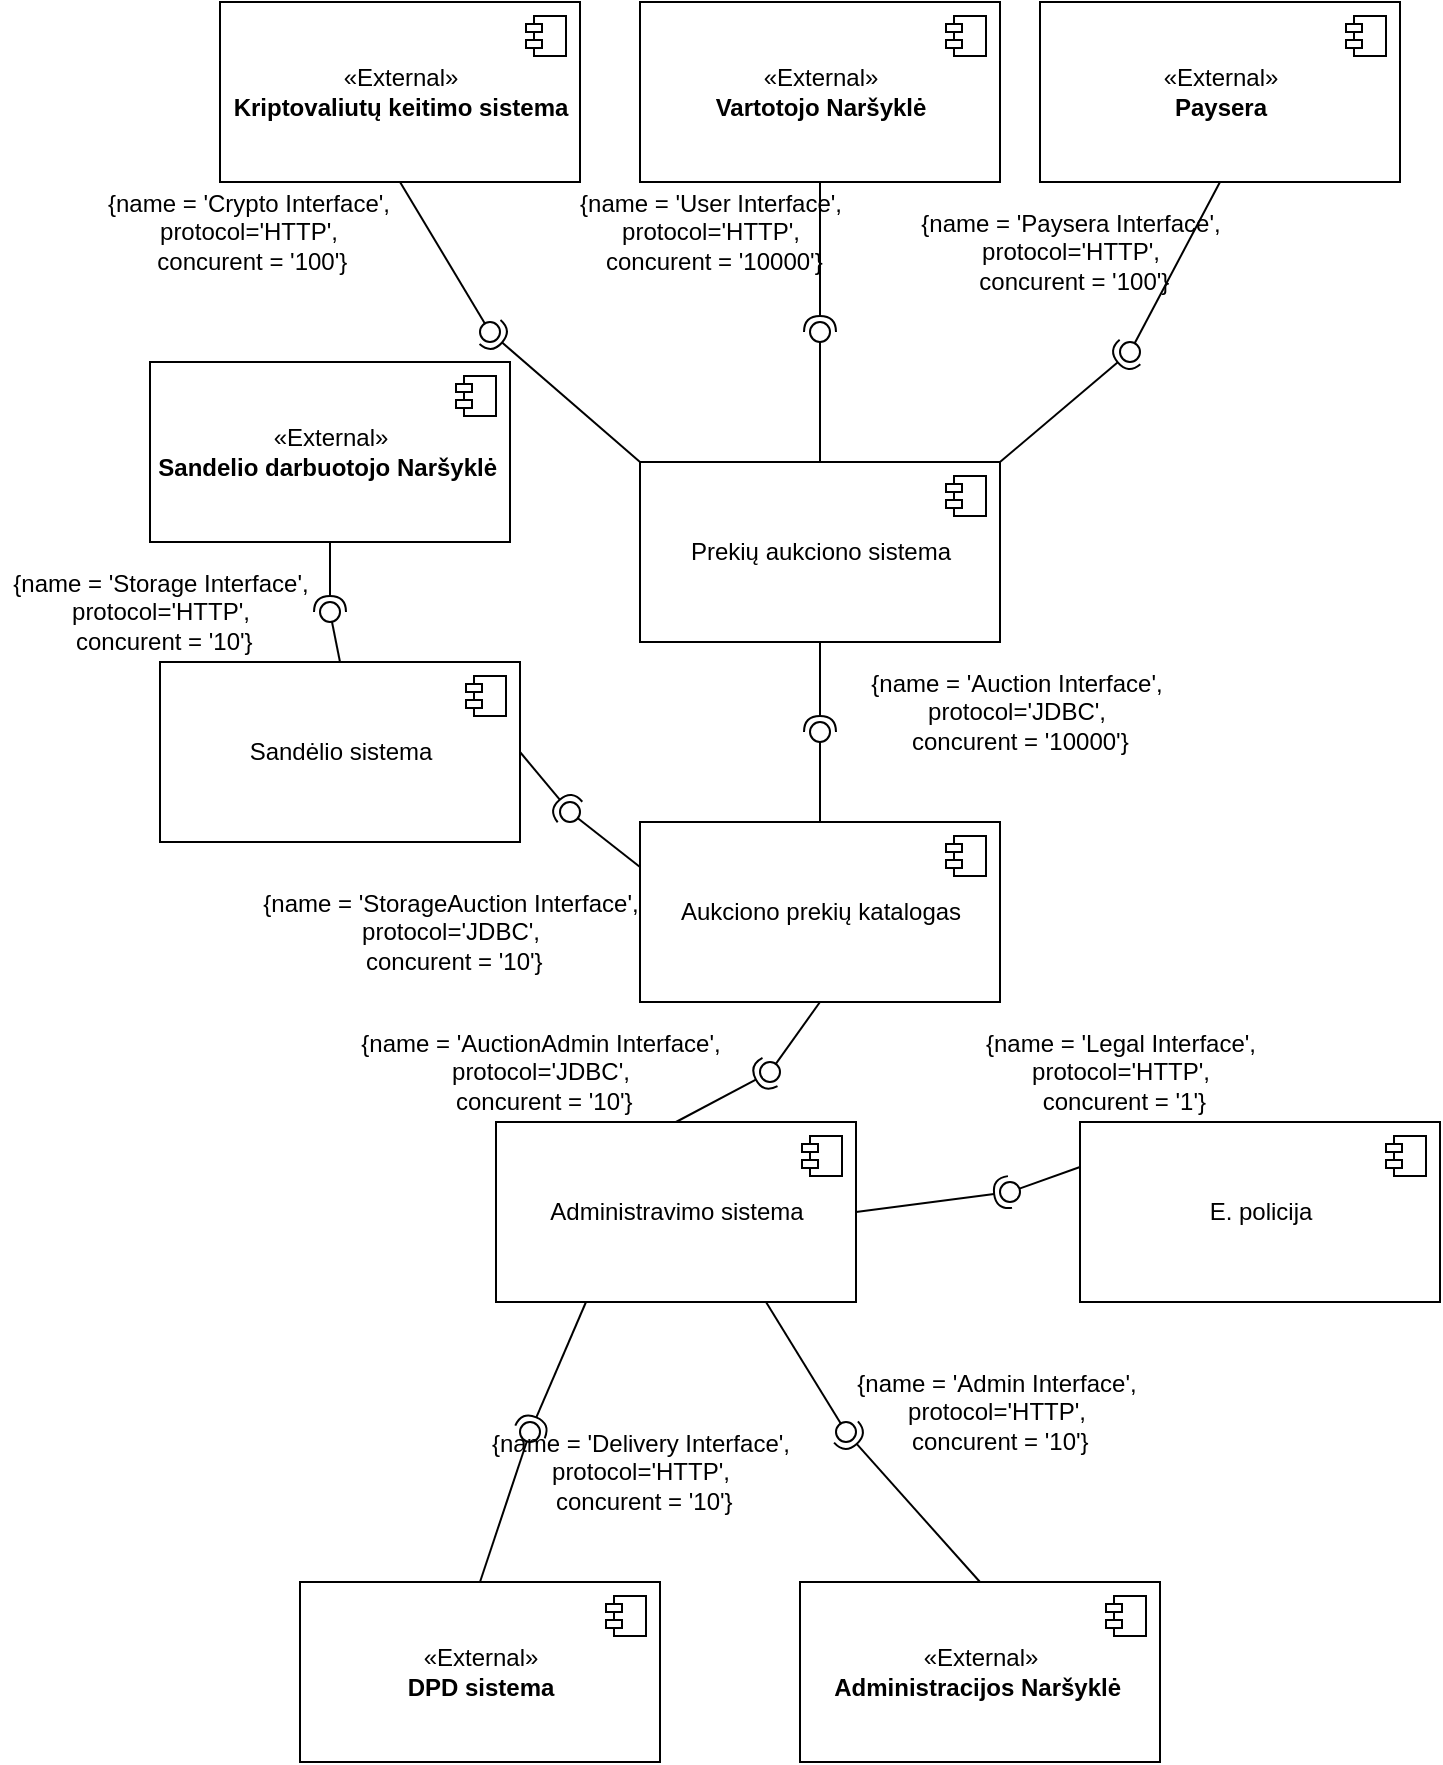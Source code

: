 <mxfile version="13.11.0" type="device"><diagram id="KLBvF3Mb9tfekiLe9RXP" name="Page-1"><mxGraphModel dx="2334" dy="1134" grid="1" gridSize="10" guides="1" tooltips="1" connect="1" arrows="1" fold="1" page="1" pageScale="1" pageWidth="827" pageHeight="1169" math="0" shadow="0"><root><mxCell id="0"/><mxCell id="1" parent="0"/><mxCell id="3__W3yH-Cil5Pb46j53V-5" value="Prekių aukciono sistema" style="html=1;dropTarget=0;" vertex="1" parent="1"><mxGeometry x="670" y="270" width="180" height="90" as="geometry"/></mxCell><mxCell id="3__W3yH-Cil5Pb46j53V-6" value="" style="shape=module;jettyWidth=8;jettyHeight=4;" vertex="1" parent="3__W3yH-Cil5Pb46j53V-5"><mxGeometry x="1" width="20" height="20" relative="1" as="geometry"><mxPoint x="-27" y="7" as="offset"/></mxGeometry></mxCell><mxCell id="3__W3yH-Cil5Pb46j53V-7" value="«External»&lt;br&gt;&lt;b&gt;Vartotojo Naršyklė&lt;/b&gt;" style="html=1;dropTarget=0;" vertex="1" parent="1"><mxGeometry x="670" y="40" width="180" height="90" as="geometry"/></mxCell><mxCell id="3__W3yH-Cil5Pb46j53V-8" value="" style="shape=module;jettyWidth=8;jettyHeight=4;" vertex="1" parent="3__W3yH-Cil5Pb46j53V-7"><mxGeometry x="1" width="20" height="20" relative="1" as="geometry"><mxPoint x="-27" y="7" as="offset"/></mxGeometry></mxCell><mxCell id="3__W3yH-Cil5Pb46j53V-11" value="E. policija" style="html=1;dropTarget=0;" vertex="1" parent="1"><mxGeometry x="890" y="600" width="180" height="90" as="geometry"/></mxCell><mxCell id="3__W3yH-Cil5Pb46j53V-12" value="" style="shape=module;jettyWidth=8;jettyHeight=4;" vertex="1" parent="3__W3yH-Cil5Pb46j53V-11"><mxGeometry x="1" width="20" height="20" relative="1" as="geometry"><mxPoint x="-27" y="7" as="offset"/></mxGeometry></mxCell><mxCell id="3__W3yH-Cil5Pb46j53V-17" value="«External»&lt;br&gt;&lt;b&gt;DPD sistema&lt;/b&gt;" style="html=1;dropTarget=0;" vertex="1" parent="1"><mxGeometry x="500" y="830" width="180" height="90" as="geometry"/></mxCell><mxCell id="3__W3yH-Cil5Pb46j53V-18" value="" style="shape=module;jettyWidth=8;jettyHeight=4;" vertex="1" parent="3__W3yH-Cil5Pb46j53V-17"><mxGeometry x="1" width="20" height="20" relative="1" as="geometry"><mxPoint x="-27" y="7" as="offset"/></mxGeometry></mxCell><mxCell id="3__W3yH-Cil5Pb46j53V-19" value="Administravimo sistema" style="html=1;dropTarget=0;" vertex="1" parent="1"><mxGeometry x="598" y="600" width="180" height="90" as="geometry"/></mxCell><mxCell id="3__W3yH-Cil5Pb46j53V-20" value="" style="shape=module;jettyWidth=8;jettyHeight=4;" vertex="1" parent="3__W3yH-Cil5Pb46j53V-19"><mxGeometry x="1" width="20" height="20" relative="1" as="geometry"><mxPoint x="-27" y="7" as="offset"/></mxGeometry></mxCell><mxCell id="3__W3yH-Cil5Pb46j53V-21" value="«External»&lt;br&gt;&lt;b&gt;Kriptovaliutų keitimo sistema&lt;/b&gt;" style="html=1;dropTarget=0;" vertex="1" parent="1"><mxGeometry x="460" y="40" width="180" height="90" as="geometry"/></mxCell><mxCell id="3__W3yH-Cil5Pb46j53V-22" value="" style="shape=module;jettyWidth=8;jettyHeight=4;" vertex="1" parent="3__W3yH-Cil5Pb46j53V-21"><mxGeometry x="1" width="20" height="20" relative="1" as="geometry"><mxPoint x="-27" y="7" as="offset"/></mxGeometry></mxCell><mxCell id="3__W3yH-Cil5Pb46j53V-23" value="Aukciono prekių katalogas" style="html=1;dropTarget=0;" vertex="1" parent="1"><mxGeometry x="670" y="450" width="180" height="90" as="geometry"/></mxCell><mxCell id="3__W3yH-Cil5Pb46j53V-24" value="" style="shape=module;jettyWidth=8;jettyHeight=4;" vertex="1" parent="3__W3yH-Cil5Pb46j53V-23"><mxGeometry x="1" width="20" height="20" relative="1" as="geometry"><mxPoint x="-27" y="7" as="offset"/></mxGeometry></mxCell><mxCell id="3__W3yH-Cil5Pb46j53V-45" value="" style="rounded=0;orthogonalLoop=1;jettySize=auto;html=1;endArrow=none;endFill=0;exitX=0.5;exitY=1;exitDx=0;exitDy=0;" edge="1" parent="1" target="3__W3yH-Cil5Pb46j53V-47" source="3__W3yH-Cil5Pb46j53V-23"><mxGeometry relative="1" as="geometry"><mxPoint x="940" y="115" as="sourcePoint"/></mxGeometry></mxCell><mxCell id="3__W3yH-Cil5Pb46j53V-46" value="" style="rounded=0;orthogonalLoop=1;jettySize=auto;html=1;endArrow=halfCircle;endFill=0;entryX=0.5;entryY=0.5;entryDx=0;entryDy=0;endSize=6;strokeWidth=1;exitX=0.5;exitY=0;exitDx=0;exitDy=0;" edge="1" parent="1" target="3__W3yH-Cil5Pb46j53V-47" source="3__W3yH-Cil5Pb46j53V-19"><mxGeometry relative="1" as="geometry"><mxPoint x="670" y="475" as="sourcePoint"/></mxGeometry></mxCell><mxCell id="3__W3yH-Cil5Pb46j53V-47" value="" style="ellipse;whiteSpace=wrap;html=1;fontFamily=Helvetica;fontSize=12;fontColor=#000000;align=center;strokeColor=#000000;fillColor=#ffffff;points=[];aspect=fixed;resizable=0;" vertex="1" parent="1"><mxGeometry x="730" y="570" width="10" height="10" as="geometry"/></mxCell><mxCell id="3__W3yH-Cil5Pb46j53V-48" value="" style="rounded=0;orthogonalLoop=1;jettySize=auto;html=1;endArrow=none;endFill=0;exitX=0.5;exitY=1;exitDx=0;exitDy=0;" edge="1" parent="1" target="3__W3yH-Cil5Pb46j53V-50" source="3__W3yH-Cil5Pb46j53V-54"><mxGeometry relative="1" as="geometry"><mxPoint x="950" y="125" as="sourcePoint"/></mxGeometry></mxCell><mxCell id="3__W3yH-Cil5Pb46j53V-49" value="" style="rounded=0;orthogonalLoop=1;jettySize=auto;html=1;endArrow=halfCircle;endFill=0;entryX=0.5;entryY=0.5;entryDx=0;entryDy=0;endSize=6;strokeWidth=1;exitX=1;exitY=0;exitDx=0;exitDy=0;" edge="1" parent="1" target="3__W3yH-Cil5Pb46j53V-50" source="3__W3yH-Cil5Pb46j53V-5"><mxGeometry relative="1" as="geometry"><mxPoint x="1100" y="125" as="sourcePoint"/></mxGeometry></mxCell><mxCell id="3__W3yH-Cil5Pb46j53V-50" value="" style="ellipse;whiteSpace=wrap;html=1;fontFamily=Helvetica;fontSize=12;fontColor=#000000;align=center;strokeColor=#000000;fillColor=#ffffff;points=[];aspect=fixed;resizable=0;" vertex="1" parent="1"><mxGeometry x="910" y="210" width="10" height="10" as="geometry"/></mxCell><mxCell id="3__W3yH-Cil5Pb46j53V-51" value="" style="rounded=0;orthogonalLoop=1;jettySize=auto;html=1;endArrow=none;endFill=0;exitX=0.5;exitY=0;exitDx=0;exitDy=0;" edge="1" parent="1" target="3__W3yH-Cil5Pb46j53V-53" source="3__W3yH-Cil5Pb46j53V-23"><mxGeometry relative="1" as="geometry"><mxPoint x="960" y="135" as="sourcePoint"/></mxGeometry></mxCell><mxCell id="3__W3yH-Cil5Pb46j53V-52" value="" style="rounded=0;orthogonalLoop=1;jettySize=auto;html=1;endArrow=halfCircle;endFill=0;entryX=0.5;entryY=0.5;entryDx=0;entryDy=0;endSize=6;strokeWidth=1;exitX=0.5;exitY=1;exitDx=0;exitDy=0;" edge="1" parent="1" target="3__W3yH-Cil5Pb46j53V-53" source="3__W3yH-Cil5Pb46j53V-5"><mxGeometry relative="1" as="geometry"><mxPoint x="1110" y="135" as="sourcePoint"/></mxGeometry></mxCell><mxCell id="3__W3yH-Cil5Pb46j53V-53" value="" style="ellipse;whiteSpace=wrap;html=1;fontFamily=Helvetica;fontSize=12;fontColor=#000000;align=center;strokeColor=#000000;fillColor=#ffffff;points=[];aspect=fixed;resizable=0;" vertex="1" parent="1"><mxGeometry x="755" y="400" width="10" height="10" as="geometry"/></mxCell><mxCell id="3__W3yH-Cil5Pb46j53V-54" value="«External»&lt;br&gt;&lt;b&gt;Paysera&lt;/b&gt;" style="html=1;dropTarget=0;" vertex="1" parent="1"><mxGeometry x="870" y="40" width="180" height="90" as="geometry"/></mxCell><mxCell id="3__W3yH-Cil5Pb46j53V-55" value="" style="shape=module;jettyWidth=8;jettyHeight=4;" vertex="1" parent="3__W3yH-Cil5Pb46j53V-54"><mxGeometry x="1" width="20" height="20" relative="1" as="geometry"><mxPoint x="-27" y="7" as="offset"/></mxGeometry></mxCell><mxCell id="3__W3yH-Cil5Pb46j53V-59" value="" style="rounded=0;orthogonalLoop=1;jettySize=auto;html=1;endArrow=none;endFill=0;exitX=0.5;exitY=0;exitDx=0;exitDy=0;" edge="1" parent="1" target="3__W3yH-Cil5Pb46j53V-61" source="3__W3yH-Cil5Pb46j53V-80"><mxGeometry relative="1" as="geometry"><mxPoint x="1143" y="115" as="sourcePoint"/></mxGeometry></mxCell><mxCell id="3__W3yH-Cil5Pb46j53V-60" value="" style="rounded=0;orthogonalLoop=1;jettySize=auto;html=1;endArrow=halfCircle;endFill=0;entryX=0.5;entryY=0.5;entryDx=0;entryDy=0;endSize=6;strokeWidth=1;" edge="1" parent="1" target="3__W3yH-Cil5Pb46j53V-61" source="3__W3yH-Cil5Pb46j53V-84"><mxGeometry relative="1" as="geometry"><mxPoint x="1293" y="115" as="sourcePoint"/></mxGeometry></mxCell><mxCell id="3__W3yH-Cil5Pb46j53V-61" value="" style="ellipse;whiteSpace=wrap;html=1;fontFamily=Helvetica;fontSize=12;fontColor=#000000;align=center;strokeColor=#000000;fillColor=#ffffff;points=[];aspect=fixed;resizable=0;" vertex="1" parent="1"><mxGeometry x="510" y="340" width="10" height="10" as="geometry"/></mxCell><mxCell id="3__W3yH-Cil5Pb46j53V-62" value="" style="rounded=0;orthogonalLoop=1;jettySize=auto;html=1;endArrow=none;endFill=0;exitX=0.5;exitY=0;exitDx=0;exitDy=0;" edge="1" parent="1" target="3__W3yH-Cil5Pb46j53V-64" source="3__W3yH-Cil5Pb46j53V-5"><mxGeometry relative="1" as="geometry"><mxPoint x="930" y="160" as="sourcePoint"/></mxGeometry></mxCell><mxCell id="3__W3yH-Cil5Pb46j53V-63" value="" style="rounded=0;orthogonalLoop=1;jettySize=auto;html=1;endArrow=halfCircle;endFill=0;entryX=0.5;entryY=0.5;entryDx=0;entryDy=0;endSize=6;strokeWidth=1;exitX=0.5;exitY=1;exitDx=0;exitDy=0;" edge="1" parent="1" target="3__W3yH-Cil5Pb46j53V-64" source="3__W3yH-Cil5Pb46j53V-7"><mxGeometry relative="1" as="geometry"><mxPoint x="1090" y="115" as="sourcePoint"/></mxGeometry></mxCell><mxCell id="3__W3yH-Cil5Pb46j53V-64" value="" style="ellipse;whiteSpace=wrap;html=1;fontFamily=Helvetica;fontSize=12;fontColor=#000000;align=center;strokeColor=#000000;fillColor=#ffffff;points=[];aspect=fixed;resizable=0;" vertex="1" parent="1"><mxGeometry x="755" y="200" width="10" height="10" as="geometry"/></mxCell><mxCell id="3__W3yH-Cil5Pb46j53V-65" value="" style="rounded=0;orthogonalLoop=1;jettySize=auto;html=1;endArrow=none;endFill=0;exitX=0;exitY=0.25;exitDx=0;exitDy=0;" edge="1" parent="1" target="3__W3yH-Cil5Pb46j53V-67" source="3__W3yH-Cil5Pb46j53V-23"><mxGeometry relative="1" as="geometry"><mxPoint x="950" y="125" as="sourcePoint"/></mxGeometry></mxCell><mxCell id="3__W3yH-Cil5Pb46j53V-66" value="" style="rounded=0;orthogonalLoop=1;jettySize=auto;html=1;endArrow=halfCircle;endFill=0;entryX=0.5;entryY=0.5;entryDx=0;entryDy=0;endSize=6;strokeWidth=1;exitX=1;exitY=0.5;exitDx=0;exitDy=0;" edge="1" parent="1" target="3__W3yH-Cil5Pb46j53V-67" source="3__W3yH-Cil5Pb46j53V-80"><mxGeometry relative="1" as="geometry"><mxPoint x="1100" y="125" as="sourcePoint"/></mxGeometry></mxCell><mxCell id="3__W3yH-Cil5Pb46j53V-67" value="" style="ellipse;whiteSpace=wrap;html=1;fontFamily=Helvetica;fontSize=12;fontColor=#000000;align=center;strokeColor=#000000;fillColor=#ffffff;points=[];aspect=fixed;resizable=0;" vertex="1" parent="1"><mxGeometry x="630" y="440" width="10" height="10" as="geometry"/></mxCell><mxCell id="3__W3yH-Cil5Pb46j53V-68" value="" style="rounded=0;orthogonalLoop=1;jettySize=auto;html=1;endArrow=none;endFill=0;exitX=0.75;exitY=1;exitDx=0;exitDy=0;" edge="1" parent="1" target="3__W3yH-Cil5Pb46j53V-70" source="3__W3yH-Cil5Pb46j53V-19"><mxGeometry relative="1" as="geometry"><mxPoint x="530" y="485" as="sourcePoint"/></mxGeometry></mxCell><mxCell id="3__W3yH-Cil5Pb46j53V-69" value="" style="rounded=0;orthogonalLoop=1;jettySize=auto;html=1;endArrow=halfCircle;endFill=0;entryX=0.5;entryY=0.5;entryDx=0;entryDy=0;endSize=6;strokeWidth=1;exitX=0.5;exitY=0;exitDx=0;exitDy=0;" edge="1" parent="1" target="3__W3yH-Cil5Pb46j53V-70" source="3__W3yH-Cil5Pb46j53V-82"><mxGeometry relative="1" as="geometry"><mxPoint x="680" y="485" as="sourcePoint"/></mxGeometry></mxCell><mxCell id="3__W3yH-Cil5Pb46j53V-70" value="" style="ellipse;whiteSpace=wrap;html=1;fontFamily=Helvetica;fontSize=12;fontColor=#000000;align=center;strokeColor=#000000;fillColor=#ffffff;points=[];aspect=fixed;resizable=0;" vertex="1" parent="1"><mxGeometry x="768" y="750" width="10" height="10" as="geometry"/></mxCell><mxCell id="3__W3yH-Cil5Pb46j53V-71" value="" style="rounded=0;orthogonalLoop=1;jettySize=auto;html=1;endArrow=none;endFill=0;exitX=0;exitY=0.25;exitDx=0;exitDy=0;" edge="1" parent="1" target="3__W3yH-Cil5Pb46j53V-73" source="3__W3yH-Cil5Pb46j53V-11"><mxGeometry relative="1" as="geometry"><mxPoint x="115" y="530" as="sourcePoint"/></mxGeometry></mxCell><mxCell id="3__W3yH-Cil5Pb46j53V-72" value="" style="rounded=0;orthogonalLoop=1;jettySize=auto;html=1;endArrow=halfCircle;endFill=0;entryX=0.5;entryY=0.5;entryDx=0;entryDy=0;endSize=6;strokeWidth=1;exitX=1;exitY=0.5;exitDx=0;exitDy=0;" edge="1" parent="1" target="3__W3yH-Cil5Pb46j53V-73" source="3__W3yH-Cil5Pb46j53V-19"><mxGeometry relative="1" as="geometry"><mxPoint x="130" y="690" as="sourcePoint"/></mxGeometry></mxCell><mxCell id="3__W3yH-Cil5Pb46j53V-73" value="" style="ellipse;whiteSpace=wrap;html=1;fontFamily=Helvetica;fontSize=12;fontColor=#000000;align=center;strokeColor=#000000;fillColor=#ffffff;points=[];aspect=fixed;resizable=0;" vertex="1" parent="1"><mxGeometry x="850" y="630" width="10" height="10" as="geometry"/></mxCell><mxCell id="3__W3yH-Cil5Pb46j53V-74" value="" style="rounded=0;orthogonalLoop=1;jettySize=auto;html=1;endArrow=none;endFill=0;exitX=0.5;exitY=0;exitDx=0;exitDy=0;" edge="1" parent="1" target="3__W3yH-Cil5Pb46j53V-76" source="3__W3yH-Cil5Pb46j53V-17"><mxGeometry relative="1" as="geometry"><mxPoint x="520" y="620" as="sourcePoint"/></mxGeometry></mxCell><mxCell id="3__W3yH-Cil5Pb46j53V-75" value="" style="rounded=0;orthogonalLoop=1;jettySize=auto;html=1;endArrow=halfCircle;endFill=0;entryX=0.5;entryY=0.5;entryDx=0;entryDy=0;endSize=6;strokeWidth=1;exitX=0.25;exitY=1;exitDx=0;exitDy=0;" edge="1" parent="1" target="3__W3yH-Cil5Pb46j53V-76" source="3__W3yH-Cil5Pb46j53V-19"><mxGeometry relative="1" as="geometry"><mxPoint x="690" y="495" as="sourcePoint"/></mxGeometry></mxCell><mxCell id="3__W3yH-Cil5Pb46j53V-76" value="" style="ellipse;whiteSpace=wrap;html=1;fontFamily=Helvetica;fontSize=12;fontColor=#000000;align=center;strokeColor=#000000;fillColor=#ffffff;points=[];aspect=fixed;resizable=0;" vertex="1" parent="1"><mxGeometry x="610" y="750" width="10" height="10" as="geometry"/></mxCell><mxCell id="3__W3yH-Cil5Pb46j53V-77" value="" style="rounded=0;orthogonalLoop=1;jettySize=auto;html=1;endArrow=none;endFill=0;exitX=0.5;exitY=1;exitDx=0;exitDy=0;" edge="1" parent="1" target="3__W3yH-Cil5Pb46j53V-79" source="3__W3yH-Cil5Pb46j53V-21"><mxGeometry relative="1" as="geometry"><mxPoint x="410" y="290" as="sourcePoint"/></mxGeometry></mxCell><mxCell id="3__W3yH-Cil5Pb46j53V-78" value="" style="rounded=0;orthogonalLoop=1;jettySize=auto;html=1;endArrow=halfCircle;endFill=0;entryX=0.5;entryY=0.5;entryDx=0;entryDy=0;endSize=6;strokeWidth=1;exitX=0;exitY=0;exitDx=0;exitDy=0;" edge="1" parent="1" target="3__W3yH-Cil5Pb46j53V-79" source="3__W3yH-Cil5Pb46j53V-5"><mxGeometry relative="1" as="geometry"><mxPoint x="1120" y="145" as="sourcePoint"/></mxGeometry></mxCell><mxCell id="3__W3yH-Cil5Pb46j53V-79" value="" style="ellipse;whiteSpace=wrap;html=1;fontFamily=Helvetica;fontSize=12;fontColor=#000000;align=center;strokeColor=#000000;fillColor=#ffffff;points=[];aspect=fixed;resizable=0;" vertex="1" parent="1"><mxGeometry x="590" y="200" width="10" height="10" as="geometry"/></mxCell><mxCell id="3__W3yH-Cil5Pb46j53V-80" value="Sandėlio sistema" style="html=1;dropTarget=0;" vertex="1" parent="1"><mxGeometry x="430" y="370" width="180" height="90" as="geometry"/></mxCell><mxCell id="3__W3yH-Cil5Pb46j53V-81" value="" style="shape=module;jettyWidth=8;jettyHeight=4;" vertex="1" parent="3__W3yH-Cil5Pb46j53V-80"><mxGeometry x="1" width="20" height="20" relative="1" as="geometry"><mxPoint x="-27" y="7" as="offset"/></mxGeometry></mxCell><mxCell id="3__W3yH-Cil5Pb46j53V-82" value="«External»&lt;br&gt;&lt;b&gt;Administracijos Naršyklė&amp;nbsp;&lt;/b&gt;" style="html=1;dropTarget=0;" vertex="1" parent="1"><mxGeometry x="750" y="830" width="180" height="90" as="geometry"/></mxCell><mxCell id="3__W3yH-Cil5Pb46j53V-83" value="" style="shape=module;jettyWidth=8;jettyHeight=4;" vertex="1" parent="3__W3yH-Cil5Pb46j53V-82"><mxGeometry x="1" width="20" height="20" relative="1" as="geometry"><mxPoint x="-27" y="7" as="offset"/></mxGeometry></mxCell><mxCell id="3__W3yH-Cil5Pb46j53V-84" value="«External»&lt;br&gt;&lt;b&gt;Sandelio darbuotojo Naršyklė&amp;nbsp;&lt;/b&gt;" style="html=1;dropTarget=0;" vertex="1" parent="1"><mxGeometry x="425" y="220" width="180" height="90" as="geometry"/></mxCell><mxCell id="3__W3yH-Cil5Pb46j53V-85" value="" style="shape=module;jettyWidth=8;jettyHeight=4;" vertex="1" parent="3__W3yH-Cil5Pb46j53V-84"><mxGeometry x="1" width="20" height="20" relative="1" as="geometry"><mxPoint x="-27" y="7" as="offset"/></mxGeometry></mxCell><mxCell id="3__W3yH-Cil5Pb46j53V-86" value="{name = 'Storage Interface', &lt;br&gt;protocol='HTTP',&lt;br&gt;&amp;nbsp;concurent = '10'}" style="text;html=1;align=center;verticalAlign=middle;resizable=0;points=[];autosize=1;" vertex="1" parent="1"><mxGeometry x="350" y="320" width="160" height="50" as="geometry"/></mxCell><mxCell id="3__W3yH-Cil5Pb46j53V-87" value="{name = 'User Interface', &lt;br&gt;protocol='HTTP',&lt;br&gt;&amp;nbsp;concurent = '10000'}" style="text;html=1;align=center;verticalAlign=middle;resizable=0;points=[];autosize=1;" vertex="1" parent="1"><mxGeometry x="630" y="130" width="150" height="50" as="geometry"/></mxCell><mxCell id="3__W3yH-Cil5Pb46j53V-88" value="{name = 'Paysera Interface', &lt;br&gt;protocol='HTTP',&lt;br&gt;&amp;nbsp;concurent = '100'}" style="text;html=1;align=center;verticalAlign=middle;resizable=0;points=[];autosize=1;" vertex="1" parent="1"><mxGeometry x="800" y="140" width="170" height="50" as="geometry"/></mxCell><mxCell id="3__W3yH-Cil5Pb46j53V-89" value="{name = 'Crypto Interface', &lt;br&gt;protocol='HTTP',&lt;br&gt;&amp;nbsp;concurent = '100'}" style="text;html=1;align=center;verticalAlign=middle;resizable=0;points=[];autosize=1;" vertex="1" parent="1"><mxGeometry x="394" y="130" width="160" height="50" as="geometry"/></mxCell><mxCell id="3__W3yH-Cil5Pb46j53V-90" value="{name = 'Legal Interface', &lt;br&gt;protocol='HTTP',&lt;br&gt;&amp;nbsp;concurent = '1'}" style="text;html=1;align=center;verticalAlign=middle;resizable=0;points=[];autosize=1;" vertex="1" parent="1"><mxGeometry x="835" y="550" width="150" height="50" as="geometry"/></mxCell><mxCell id="3__W3yH-Cil5Pb46j53V-91" value="{name = 'Admin Interface', &lt;br&gt;protocol='HTTP',&lt;br&gt;&amp;nbsp;concurent = '10'}" style="text;html=1;align=center;verticalAlign=middle;resizable=0;points=[];autosize=1;" vertex="1" parent="1"><mxGeometry x="768" y="720" width="160" height="50" as="geometry"/></mxCell><mxCell id="3__W3yH-Cil5Pb46j53V-92" value="{name = 'Delivery Interface', &lt;br&gt;protocol='HTTP',&lt;br&gt;&amp;nbsp;concurent = '10'}" style="text;html=1;align=center;verticalAlign=middle;resizable=0;points=[];autosize=1;" vertex="1" parent="1"><mxGeometry x="590" y="750" width="160" height="50" as="geometry"/></mxCell><mxCell id="3__W3yH-Cil5Pb46j53V-94" value="{name = 'Auction Interface', &lt;br&gt;protocol='JDBC',&lt;br&gt;&amp;nbsp;concurent = '10000'}" style="text;html=1;align=center;verticalAlign=middle;resizable=0;points=[];autosize=1;" vertex="1" parent="1"><mxGeometry x="778" y="370" width="160" height="50" as="geometry"/></mxCell><mxCell id="3__W3yH-Cil5Pb46j53V-96" value="{name = 'AuctionAdmin Interface', &lt;br&gt;protocol='JDBC',&lt;br&gt;&amp;nbsp;concurent = '10'}" style="text;html=1;align=center;verticalAlign=middle;resizable=0;points=[];autosize=1;" vertex="1" parent="1"><mxGeometry x="520" y="550" width="200" height="50" as="geometry"/></mxCell><mxCell id="3__W3yH-Cil5Pb46j53V-97" value="{name = 'StorageAuction Interface', &lt;br&gt;protocol='JDBC',&lt;br&gt;&amp;nbsp;concurent = '10'}" style="text;html=1;align=center;verticalAlign=middle;resizable=0;points=[];autosize=1;" vertex="1" parent="1"><mxGeometry x="475" y="480" width="200" height="50" as="geometry"/></mxCell></root></mxGraphModel></diagram></mxfile>